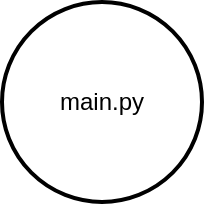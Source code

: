 <mxfile version="17.5.0" type="device"><diagram id="9p7WEjwY07AA6vv2igMI" name="Page-1"><mxGraphModel dx="852" dy="589" grid="1" gridSize="10" guides="1" tooltips="1" connect="1" arrows="1" fold="1" page="1" pageScale="1" pageWidth="850" pageHeight="1100" math="0" shadow="0"><root><mxCell id="0"/><mxCell id="1" parent="0"/><mxCell id="wNb9VVmYykXrB-RZYMUe-1" value="main.py" style="strokeWidth=2;html=1;shape=mxgraph.flowchart.start_2;whiteSpace=wrap;" vertex="1" parent="1"><mxGeometry x="350" y="10" width="100" height="100" as="geometry"/></mxCell></root></mxGraphModel></diagram></mxfile>